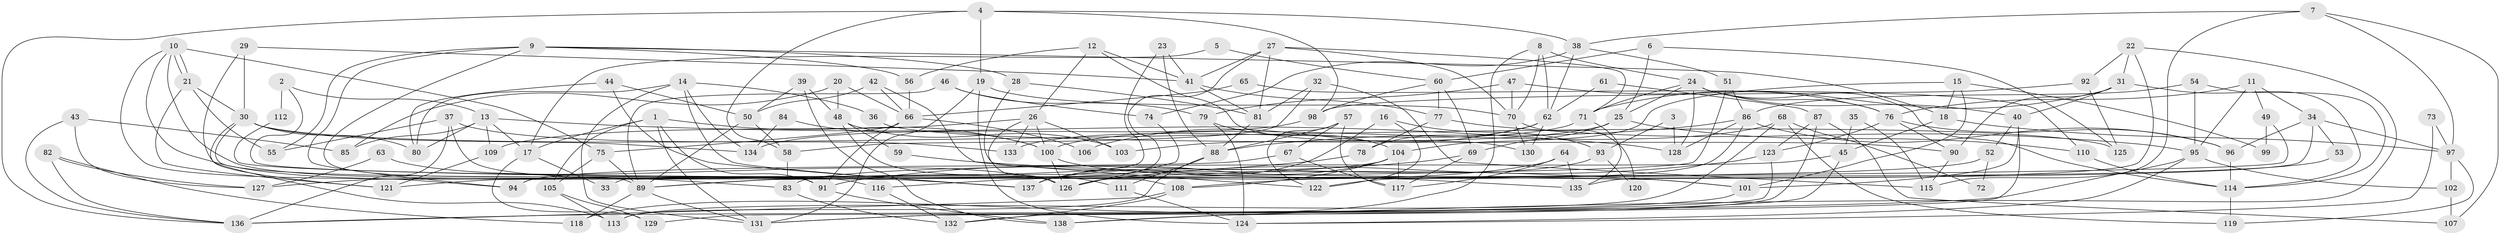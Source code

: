 // coarse degree distribution, {5: 0.16666666666666666, 3: 0.2604166666666667, 2: 0.08333333333333333, 4: 0.22916666666666666, 12: 0.020833333333333332, 6: 0.10416666666666667, 10: 0.010416666666666666, 9: 0.03125, 7: 0.0625, 13: 0.020833333333333332, 14: 0.010416666666666666}
// Generated by graph-tools (version 1.1) at 2025/18/03/04/25 18:18:53]
// undirected, 138 vertices, 276 edges
graph export_dot {
graph [start="1"]
  node [color=gray90,style=filled];
  1;
  2;
  3;
  4;
  5;
  6;
  7;
  8;
  9;
  10;
  11;
  12;
  13;
  14;
  15;
  16;
  17;
  18;
  19;
  20;
  21;
  22;
  23;
  24;
  25;
  26;
  27;
  28;
  29;
  30;
  31;
  32;
  33;
  34;
  35;
  36;
  37;
  38;
  39;
  40;
  41;
  42;
  43;
  44;
  45;
  46;
  47;
  48;
  49;
  50;
  51;
  52;
  53;
  54;
  55;
  56;
  57;
  58;
  59;
  60;
  61;
  62;
  63;
  64;
  65;
  66;
  67;
  68;
  69;
  70;
  71;
  72;
  73;
  74;
  75;
  76;
  77;
  78;
  79;
  80;
  81;
  82;
  83;
  84;
  85;
  86;
  87;
  88;
  89;
  90;
  91;
  92;
  93;
  94;
  95;
  96;
  97;
  98;
  99;
  100;
  101;
  102;
  103;
  104;
  105;
  106;
  107;
  108;
  109;
  110;
  111;
  112;
  113;
  114;
  115;
  116;
  117;
  118;
  119;
  120;
  121;
  122;
  123;
  124;
  125;
  126;
  127;
  128;
  129;
  130;
  131;
  132;
  133;
  134;
  135;
  136;
  137;
  138;
  1 -- 131;
  1 -- 91;
  1 -- 17;
  1 -- 100;
  1 -- 105;
  2 -- 108;
  2 -- 13;
  2 -- 112;
  3 -- 128;
  3 -- 93;
  4 -- 19;
  4 -- 38;
  4 -- 58;
  4 -- 98;
  4 -- 136;
  5 -- 60;
  5 -- 17;
  6 -- 60;
  6 -- 25;
  6 -- 125;
  7 -- 115;
  7 -- 38;
  7 -- 97;
  7 -- 107;
  8 -- 24;
  8 -- 70;
  8 -- 62;
  8 -- 118;
  9 -- 18;
  9 -- 28;
  9 -- 55;
  9 -- 56;
  9 -- 89;
  9 -- 94;
  10 -- 21;
  10 -- 21;
  10 -- 75;
  10 -- 83;
  10 -- 94;
  10 -- 116;
  11 -- 76;
  11 -- 95;
  11 -- 34;
  11 -- 49;
  12 -- 26;
  12 -- 41;
  12 -- 56;
  12 -- 130;
  13 -- 17;
  13 -- 128;
  13 -- 80;
  13 -- 85;
  13 -- 109;
  14 -- 131;
  14 -- 134;
  14 -- 36;
  14 -- 80;
  14 -- 137;
  15 -- 101;
  15 -- 104;
  15 -- 18;
  15 -- 99;
  16 -- 137;
  16 -- 122;
  16 -- 93;
  17 -- 129;
  17 -- 33;
  18 -- 97;
  18 -- 45;
  19 -- 70;
  19 -- 131;
  19 -- 124;
  20 -- 85;
  20 -- 48;
  20 -- 66;
  21 -- 55;
  21 -- 30;
  21 -- 121;
  22 -- 135;
  22 -- 92;
  22 -- 31;
  22 -- 138;
  23 -- 88;
  23 -- 41;
  23 -- 33;
  24 -- 114;
  24 -- 76;
  24 -- 25;
  24 -- 40;
  24 -- 71;
  24 -- 128;
  25 -- 103;
  25 -- 69;
  25 -- 110;
  26 -- 100;
  26 -- 133;
  26 -- 103;
  26 -- 109;
  26 -- 126;
  27 -- 41;
  27 -- 71;
  27 -- 70;
  27 -- 81;
  27 -- 137;
  28 -- 101;
  28 -- 81;
  29 -- 30;
  29 -- 121;
  29 -- 41;
  30 -- 80;
  30 -- 91;
  30 -- 113;
  30 -- 125;
  30 -- 134;
  31 -- 71;
  31 -- 40;
  31 -- 90;
  31 -- 114;
  32 -- 58;
  32 -- 81;
  32 -- 115;
  34 -- 94;
  34 -- 53;
  34 -- 96;
  34 -- 97;
  35 -- 45;
  35 -- 115;
  36 -- 90;
  37 -- 136;
  37 -- 126;
  37 -- 55;
  37 -- 133;
  38 -- 51;
  38 -- 74;
  38 -- 62;
  39 -- 50;
  39 -- 138;
  39 -- 48;
  40 -- 52;
  40 -- 101;
  40 -- 129;
  41 -- 81;
  41 -- 77;
  42 -- 50;
  42 -- 66;
  42 -- 122;
  43 -- 136;
  43 -- 127;
  43 -- 85;
  44 -- 80;
  44 -- 137;
  44 -- 50;
  45 -- 138;
  45 -- 83;
  46 -- 79;
  46 -- 89;
  46 -- 74;
  47 -- 76;
  47 -- 70;
  47 -- 79;
  48 -- 111;
  48 -- 59;
  48 -- 103;
  49 -- 121;
  49 -- 99;
  50 -- 58;
  50 -- 89;
  51 -- 86;
  51 -- 89;
  52 -- 108;
  52 -- 72;
  53 -- 122;
  54 -- 95;
  54 -- 86;
  54 -- 114;
  56 -- 66;
  57 -- 88;
  57 -- 117;
  57 -- 67;
  57 -- 122;
  58 -- 83;
  59 -- 101;
  60 -- 77;
  60 -- 69;
  60 -- 98;
  61 -- 62;
  61 -- 87;
  62 -- 78;
  62 -- 106;
  62 -- 130;
  63 -- 126;
  63 -- 127;
  64 -- 116;
  64 -- 117;
  64 -- 135;
  65 -- 66;
  65 -- 110;
  66 -- 75;
  66 -- 91;
  66 -- 106;
  67 -- 94;
  67 -- 117;
  68 -- 113;
  68 -- 119;
  68 -- 72;
  68 -- 100;
  69 -- 91;
  69 -- 117;
  70 -- 130;
  70 -- 120;
  71 -- 135;
  71 -- 133;
  73 -- 97;
  73 -- 124;
  74 -- 126;
  75 -- 89;
  75 -- 105;
  76 -- 123;
  76 -- 96;
  76 -- 90;
  77 -- 78;
  77 -- 95;
  78 -- 89;
  79 -- 104;
  79 -- 124;
  81 -- 88;
  82 -- 118;
  82 -- 136;
  82 -- 127;
  83 -- 132;
  84 -- 134;
  84 -- 100;
  86 -- 96;
  86 -- 126;
  86 -- 88;
  86 -- 128;
  87 -- 132;
  87 -- 107;
  87 -- 123;
  88 -- 113;
  88 -- 111;
  89 -- 118;
  89 -- 131;
  90 -- 115;
  91 -- 138;
  92 -- 98;
  92 -- 125;
  93 -- 137;
  93 -- 120;
  95 -- 124;
  95 -- 102;
  95 -- 136;
  96 -- 114;
  97 -- 102;
  97 -- 119;
  98 -- 134;
  100 -- 126;
  100 -- 135;
  101 -- 131;
  102 -- 107;
  104 -- 117;
  104 -- 137;
  104 -- 108;
  104 -- 127;
  105 -- 113;
  105 -- 129;
  108 -- 136;
  108 -- 132;
  109 -- 121;
  110 -- 114;
  111 -- 124;
  112 -- 137;
  114 -- 119;
  116 -- 132;
  123 -- 126;
  123 -- 131;
}
